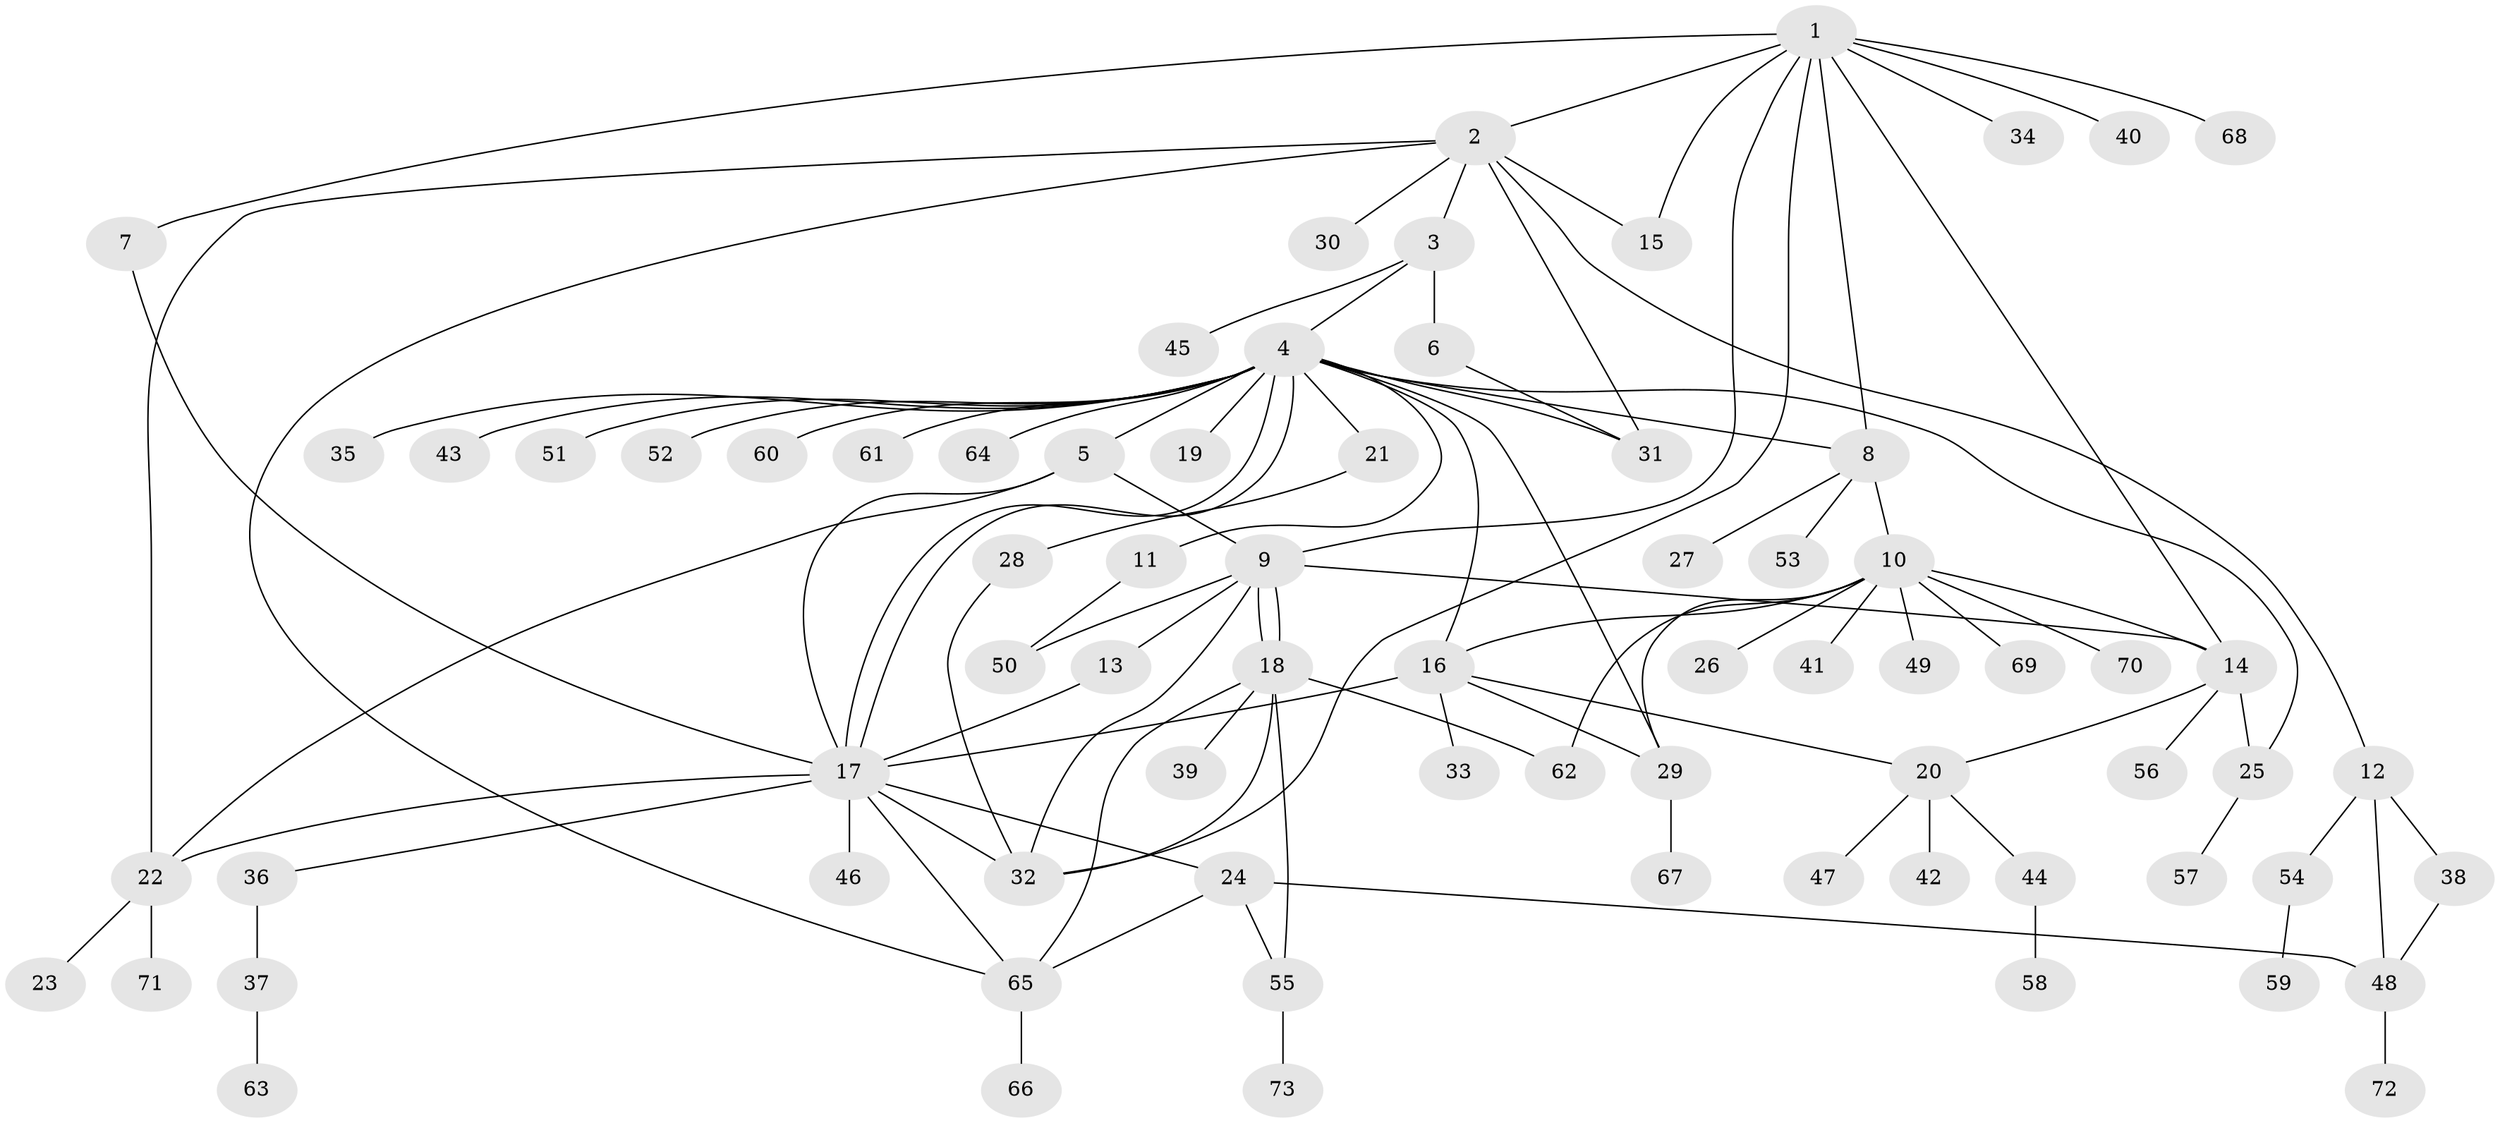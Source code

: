 // Generated by graph-tools (version 1.1) at 2025/01/03/09/25 03:01:45]
// undirected, 73 vertices, 104 edges
graph export_dot {
graph [start="1"]
  node [color=gray90,style=filled];
  1;
  2;
  3;
  4;
  5;
  6;
  7;
  8;
  9;
  10;
  11;
  12;
  13;
  14;
  15;
  16;
  17;
  18;
  19;
  20;
  21;
  22;
  23;
  24;
  25;
  26;
  27;
  28;
  29;
  30;
  31;
  32;
  33;
  34;
  35;
  36;
  37;
  38;
  39;
  40;
  41;
  42;
  43;
  44;
  45;
  46;
  47;
  48;
  49;
  50;
  51;
  52;
  53;
  54;
  55;
  56;
  57;
  58;
  59;
  60;
  61;
  62;
  63;
  64;
  65;
  66;
  67;
  68;
  69;
  70;
  71;
  72;
  73;
  1 -- 2;
  1 -- 7;
  1 -- 8;
  1 -- 9;
  1 -- 14;
  1 -- 15;
  1 -- 32;
  1 -- 34;
  1 -- 40;
  1 -- 68;
  2 -- 3;
  2 -- 12;
  2 -- 15;
  2 -- 22;
  2 -- 30;
  2 -- 31;
  2 -- 65;
  3 -- 4;
  3 -- 6;
  3 -- 45;
  4 -- 5;
  4 -- 8;
  4 -- 11;
  4 -- 16;
  4 -- 17;
  4 -- 17;
  4 -- 19;
  4 -- 21;
  4 -- 25;
  4 -- 29;
  4 -- 31;
  4 -- 35;
  4 -- 43;
  4 -- 51;
  4 -- 52;
  4 -- 60;
  4 -- 61;
  4 -- 64;
  5 -- 9;
  5 -- 17;
  5 -- 22;
  6 -- 31;
  7 -- 17;
  8 -- 10;
  8 -- 27;
  8 -- 53;
  9 -- 13;
  9 -- 14;
  9 -- 18;
  9 -- 18;
  9 -- 32;
  9 -- 50;
  10 -- 14;
  10 -- 16;
  10 -- 26;
  10 -- 29;
  10 -- 41;
  10 -- 49;
  10 -- 62;
  10 -- 69;
  10 -- 70;
  11 -- 50;
  12 -- 38;
  12 -- 48;
  12 -- 54;
  13 -- 17;
  14 -- 20;
  14 -- 25;
  14 -- 56;
  16 -- 17;
  16 -- 20;
  16 -- 29;
  16 -- 33;
  17 -- 22;
  17 -- 24;
  17 -- 32;
  17 -- 36;
  17 -- 46;
  17 -- 65;
  18 -- 32;
  18 -- 39;
  18 -- 55;
  18 -- 62;
  18 -- 65;
  20 -- 42;
  20 -- 44;
  20 -- 47;
  21 -- 28;
  22 -- 23;
  22 -- 71;
  24 -- 48;
  24 -- 55;
  24 -- 65;
  25 -- 57;
  28 -- 32;
  29 -- 67;
  36 -- 37;
  37 -- 63;
  38 -- 48;
  44 -- 58;
  48 -- 72;
  54 -- 59;
  55 -- 73;
  65 -- 66;
}
